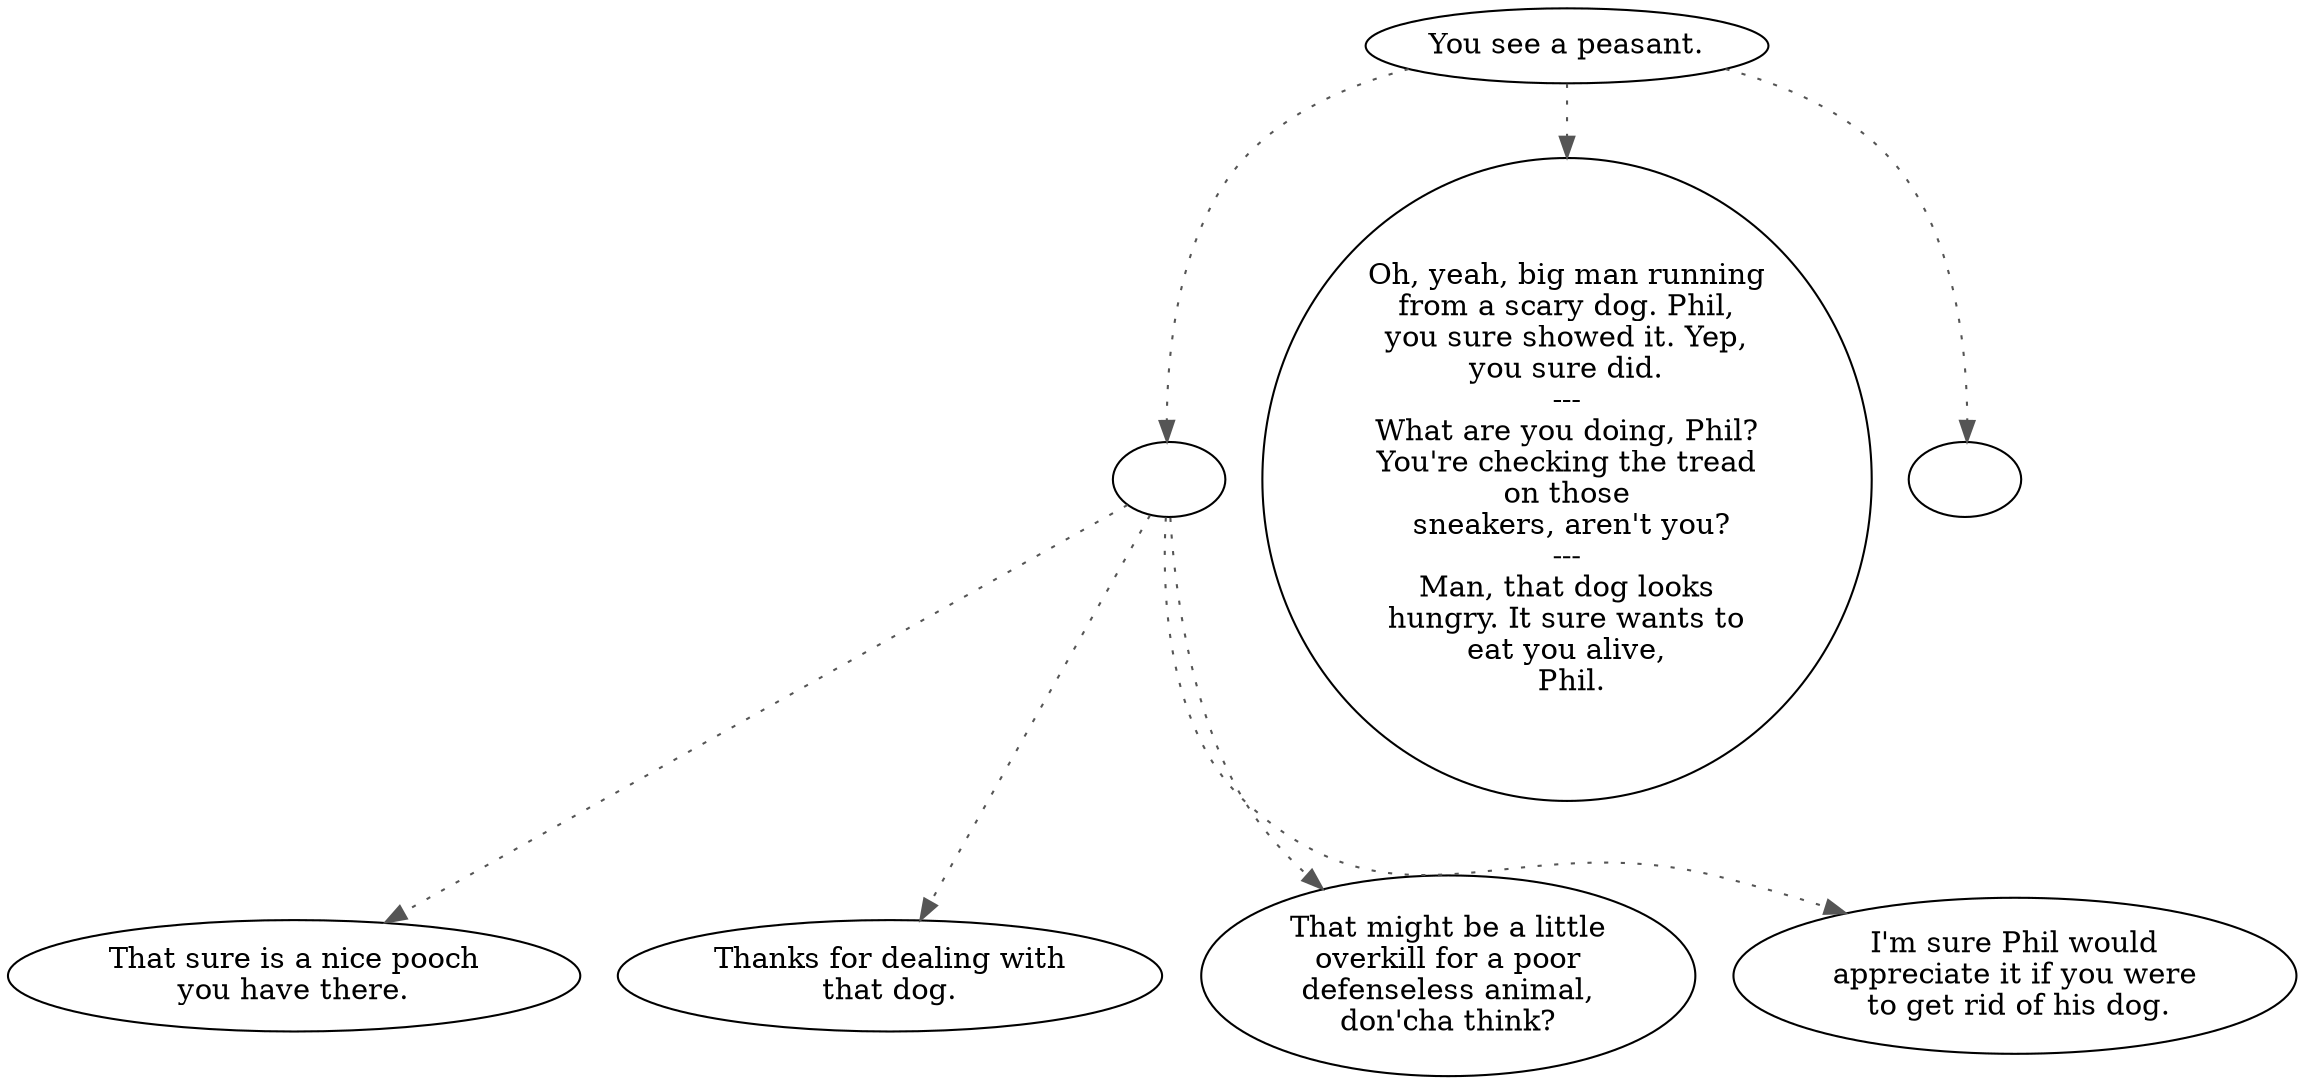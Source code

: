 digraph DEMOPEAS {
  "start" [style=filled       fillcolor="#FFFFFF"       color="#000000"]
  "start" -> "talk_p_proc" [style=dotted color="#555555"]
  "start" -> "PeasantD00" [style=dotted color="#555555"]
  "start" -> "go_inside" [style=dotted color="#555555"]
  "start" [label="You see a peasant."]
  "talk_p_proc" [style=filled       fillcolor="#FFFFFF"       color="#000000"]
  "talk_p_proc" -> "PeasantD02" [style=dotted color="#555555"]
  "talk_p_proc" -> "PeasantD04" [style=dotted color="#555555"]
  "talk_p_proc" -> "PeasantD01" [style=dotted color="#555555"]
  "talk_p_proc" -> "PeasantD03" [style=dotted color="#555555"]
  "talk_p_proc" [label=""]
  "go_inside" [style=filled       fillcolor="#FFFFFF"       color="#000000"]
  "go_inside" [label=""]
  "PeasantD00" [style=filled       fillcolor="#FFFFFF"       color="#000000"]
  "PeasantD00" [label="Oh, yeah, big man running\nfrom a scary dog. Phil,\nyou sure showed it. Yep,\nyou sure did.\n---\nWhat are you doing, Phil?\nYou're checking the tread\non those\n sneakers, aren't you?\n---\nMan, that dog looks\nhungry. It sure wants to\neat you alive,\n Phil."]
  "PeasantD01" [style=filled       fillcolor="#FFFFFF"       color="#000000"]
  "PeasantD01" [label="That might be a little\noverkill for a poor\ndefenseless animal,\ndon'cha think?"]
  "PeasantD02" [style=filled       fillcolor="#FFFFFF"       color="#000000"]
  "PeasantD02" [label="That sure is a nice pooch\nyou have there."]
  "PeasantD03" [style=filled       fillcolor="#FFFFFF"       color="#000000"]
  "PeasantD03" [label="I'm sure Phil would\nappreciate it if you were\n to get rid of his dog."]
  "PeasantD04" [style=filled       fillcolor="#FFFFFF"       color="#000000"]
  "PeasantD04" [label="Thanks for dealing with\nthat dog."]
}